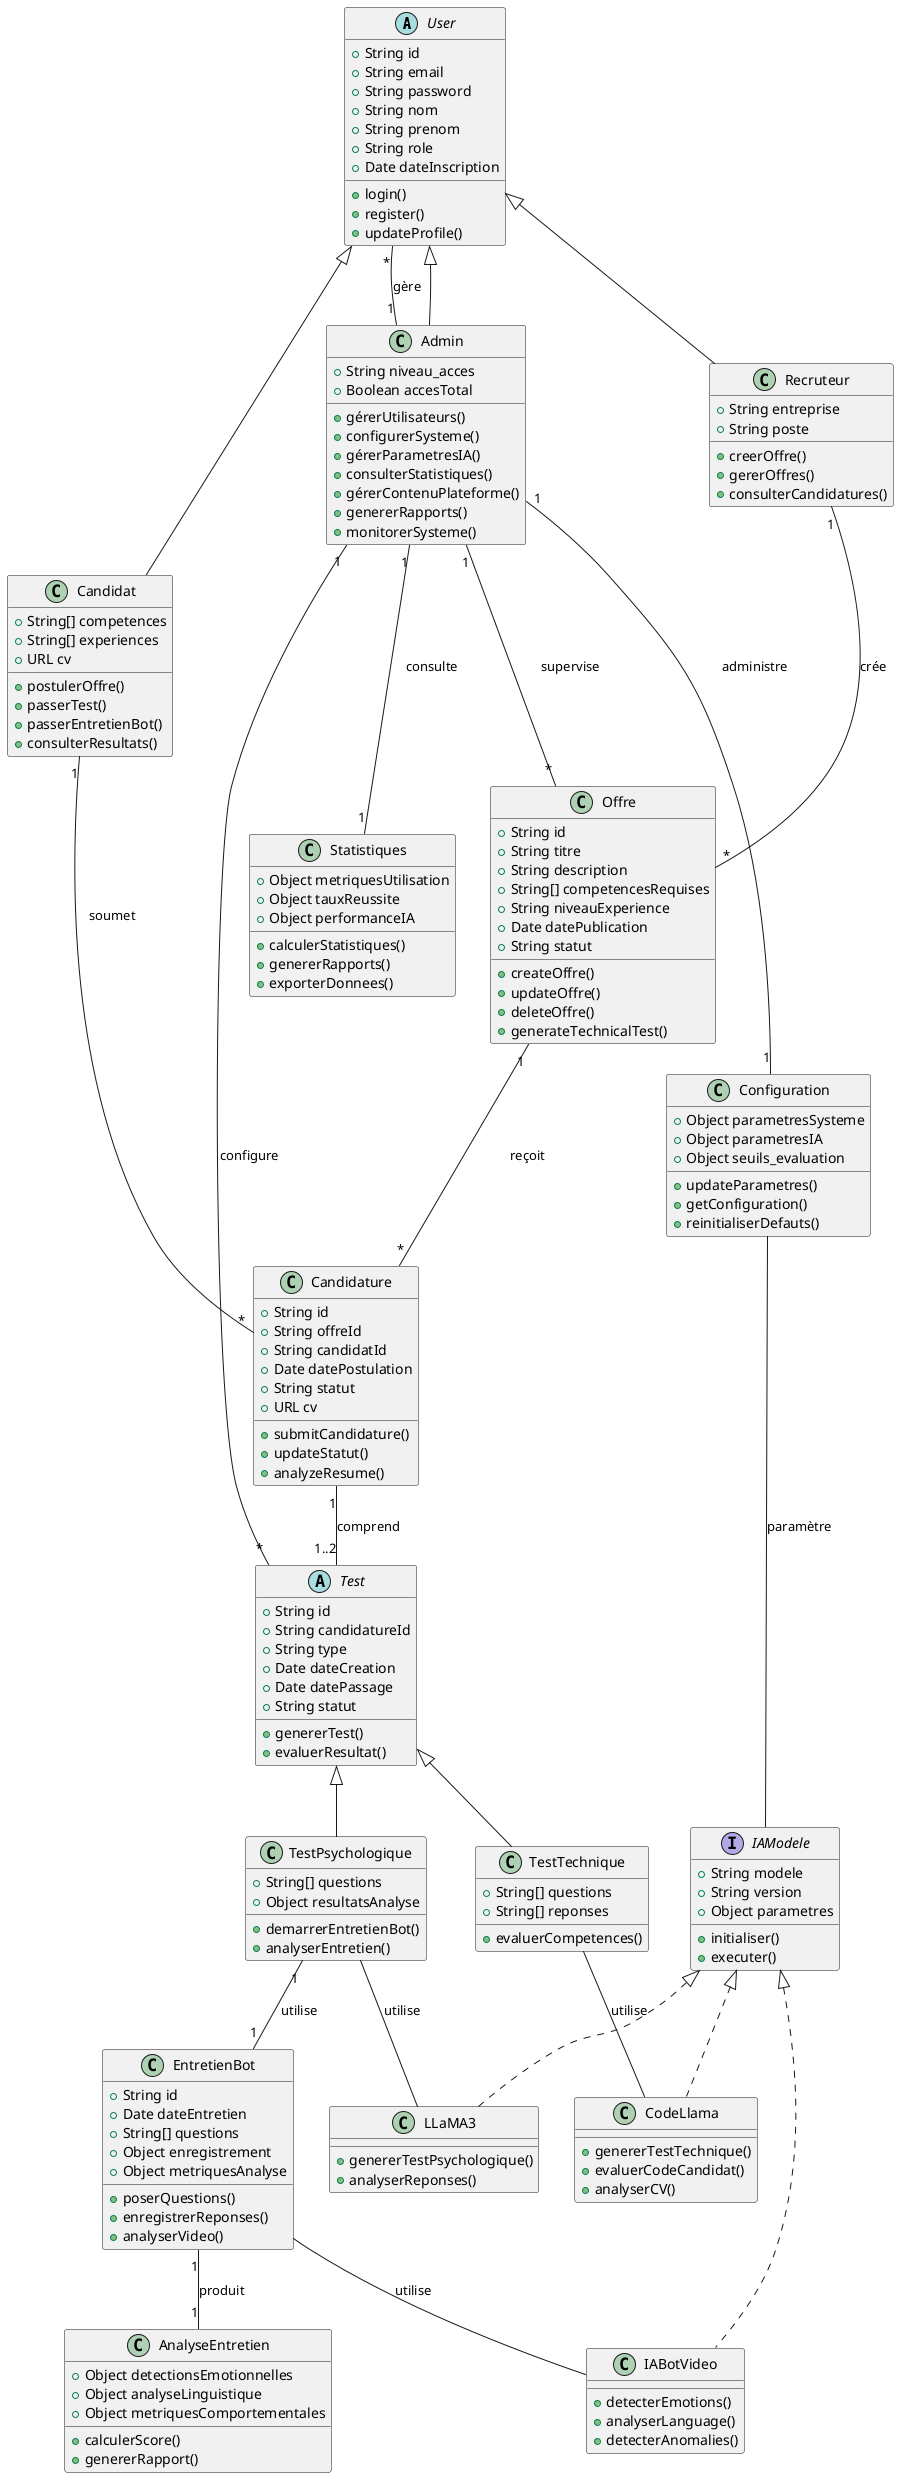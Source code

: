 @startuml
' Diagramme de classes UML avec Admin

' Classes utilisateurs
abstract class User {
  +String id
  +String email
  +String password
  +String nom
  +String prenom
  +String role
  +Date dateInscription
  +login()
  +register()
  +updateProfile()
}

class Admin {
  +String niveau_acces
  +Boolean accesTotal
  +gérerUtilisateurs()
  +configurerSysteme()
  +gérerParametresIA()
  +consulterStatistiques()
  +gérerContenuPlateforme()
  +genererRapports()
  +monitorerSysteme()
}

class Recruteur {
  +String entreprise
  +String poste
  +creerOffre()
  +gererOffres()
  +consulterCandidatures()
}

class Candidat {
  +String[] competences
  +String[] experiences
  +URL cv
  +postulerOffre()
  +passerTest()
  +passerEntretienBot()
  +consulterResultats()
}

' Classes principales
class Offre {
  +String id
  +String titre
  +String description
  +String[] competencesRequises
  +String niveauExperience
  +Date datePublication
  +String statut
  +createOffre()
  +updateOffre()
  +deleteOffre()
  +generateTechnicalTest()
}

class Candidature {
  +String id
  +String offreId
  +String candidatId
  +Date datePostulation
  +String statut
  +URL cv
  +submitCandidature()
  +updateStatut()
  +analyzeResume()
}

abstract class Test {
  +String id
  +String candidatureId
  +String type
  +Date dateCreation
  +Date datePassage
  +String statut
  +genererTest()
  +evaluerResultat()
}

class TestTechnique {
  +String[] questions
  +String[] reponses
  +evaluerCompetences()
}

class TestPsychologique {
  +String[] questions
  +Object resultatsAnalyse
  +demarrerEntretienBot()
  +analyserEntretien()
}

class EntretienBot {
  +String id
  +Date dateEntretien
  +String[] questions
  +Object enregistrement
  +Object metriquesAnalyse
  +poserQuestions()
  +enregistrerReponses()
  +analyserVideo()
}

class AnalyseEntretien {
  +Object detectionsEmotionnelles
  +Object analyseLinguistique
  +Object metriquesComportementales
  +calculerScore()
  +genererRapport()
}

class Configuration {
  +Object parametresSysteme
  +Object parametresIA
  +Object seuils_evaluation
  +updateParametres()
  +getConfiguration()
  +reinitialiserDefauts()
}

class Statistiques {
  +Object metriquesUtilisation
  +Object tauxReussite
  +Object performanceIA
  +calculerStatistiques()
  +genererRapports()
  +exporterDonnees()
}

' Interfaces IA
interface IAModele {
  +String modele
  +String version
  +Object parametres
  +initialiser()
  +executer()
}

class CodeLlama {
  +genererTestTechnique()
  +evaluerCodeCandidat()
  +analyserCV()
}

class LLaMA3 {
  +genererTestPsychologique()
  +analyserReponses()
}

class IABotVideo {
  +detecterEmotions()
  +analyserLanguage()
  +detecterAnomalies()
}

' Relations
User <|-- Admin
User <|-- Recruteur
User <|-- Candidat

Admin "1" -- "*" User : gère
Admin "1" -- "*" Offre : supervise
Admin "1" -- "*" Test : configure
Admin "1" -- "1" Configuration : administre
Admin "1" -- "1" Statistiques : consulte

Recruteur "1" -- "*" Offre : crée
Candidat "1" -- "*" Candidature : soumet
Offre "1" -- "*" Candidature : reçoit
Candidature "1" -- "1..2" Test : comprend

Test <|-- TestTechnique
Test <|-- TestPsychologique

TestPsychologique "1" -- "1" EntretienBot : utilise
EntretienBot "1" -- "1" AnalyseEntretien : produit

IAModele <|.. CodeLlama
IAModele <|.. LLaMA3
IAModele <|.. IABotVideo

TestTechnique -- CodeLlama : utilise
TestPsychologique -- LLaMA3 : utilise
EntretienBot -- IABotVideo : utilise

Configuration -- IAModele : paramètre
@enduml